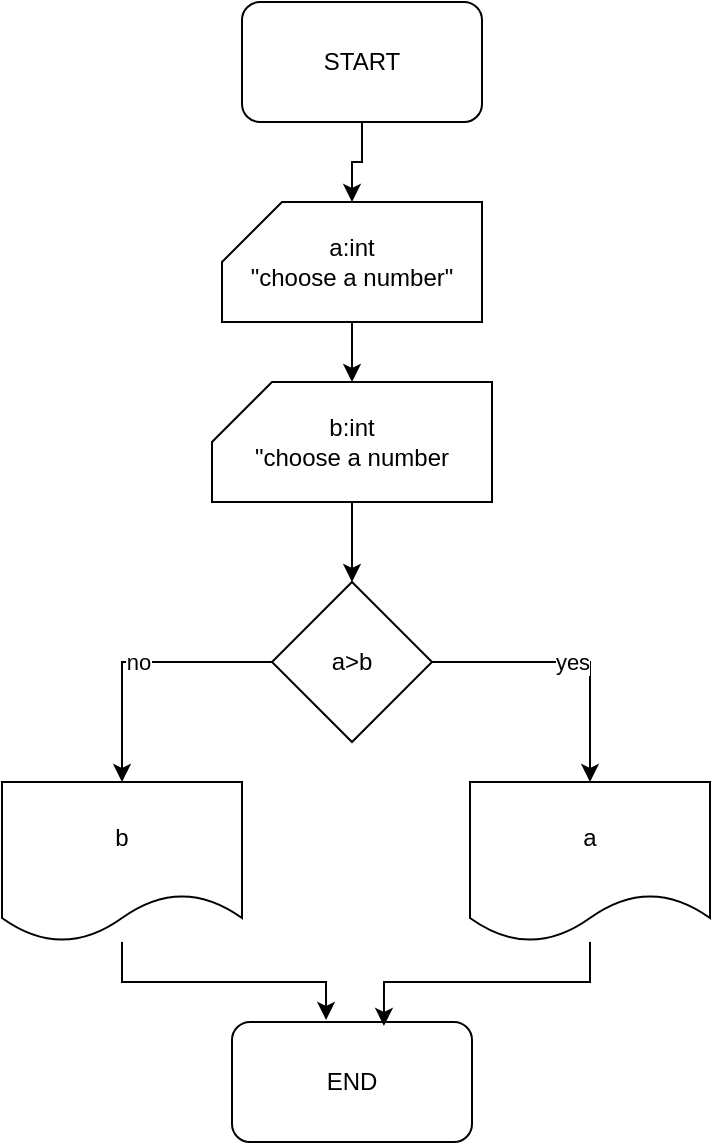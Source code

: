 <mxfile version="20.5.3" type="embed"><diagram id="23iRSUPoRavnBvh4doch" name="Page-1"><mxGraphModel dx="707" dy="750" grid="1" gridSize="10" guides="1" tooltips="1" connect="1" arrows="1" fold="1" page="1" pageScale="1" pageWidth="827" pageHeight="1169" math="0" shadow="0"><root><mxCell id="0"/><mxCell id="1" parent="0"/><mxCell id="2" value="END" style="rounded=1;whiteSpace=wrap;html=1;" vertex="1" parent="1"><mxGeometry x="295" y="620" width="120" height="60" as="geometry"/></mxCell><mxCell id="9" value="" style="edgeStyle=orthogonalEdgeStyle;rounded=0;orthogonalLoop=1;jettySize=auto;html=1;" edge="1" parent="1" source="3" target="5"><mxGeometry relative="1" as="geometry"/></mxCell><mxCell id="3" value="START" style="rounded=1;whiteSpace=wrap;html=1;" vertex="1" parent="1"><mxGeometry x="300" y="110" width="120" height="60" as="geometry"/></mxCell><mxCell id="11" value="" style="edgeStyle=orthogonalEdgeStyle;rounded=0;orthogonalLoop=1;jettySize=auto;html=1;" edge="1" parent="1" source="4" target="6"><mxGeometry relative="1" as="geometry"/></mxCell><mxCell id="4" value="b:int&lt;br&gt;&quot;choose a number" style="shape=card;whiteSpace=wrap;html=1;" vertex="1" parent="1"><mxGeometry x="285" y="300" width="140" height="60" as="geometry"/></mxCell><mxCell id="10" value="" style="edgeStyle=orthogonalEdgeStyle;rounded=0;orthogonalLoop=1;jettySize=auto;html=1;" edge="1" parent="1" source="5" target="4"><mxGeometry relative="1" as="geometry"/></mxCell><mxCell id="5" value="a:int&lt;br&gt;&quot;choose a number&quot;" style="shape=card;whiteSpace=wrap;html=1;" vertex="1" parent="1"><mxGeometry x="290" y="210" width="130" height="60" as="geometry"/></mxCell><mxCell id="13" value="yes" style="edgeStyle=orthogonalEdgeStyle;rounded=0;orthogonalLoop=1;jettySize=auto;html=1;entryX=0.5;entryY=0;entryDx=0;entryDy=0;" edge="1" parent="1" source="6" target="8"><mxGeometry relative="1" as="geometry"><mxPoint x="450" y="440" as="targetPoint"/></mxGeometry></mxCell><mxCell id="14" value="no" style="edgeStyle=orthogonalEdgeStyle;rounded=0;orthogonalLoop=1;jettySize=auto;html=1;entryX=0.5;entryY=0;entryDx=0;entryDy=0;" edge="1" parent="1" source="6" target="7"><mxGeometry relative="1" as="geometry"/></mxCell><mxCell id="6" value="a&amp;gt;b" style="rhombus;whiteSpace=wrap;html=1;" vertex="1" parent="1"><mxGeometry x="315" y="400" width="80" height="80" as="geometry"/></mxCell><mxCell id="17" style="edgeStyle=orthogonalEdgeStyle;rounded=0;orthogonalLoop=1;jettySize=auto;html=1;entryX=0.392;entryY=-0.017;entryDx=0;entryDy=0;entryPerimeter=0;" edge="1" parent="1" source="7" target="2"><mxGeometry relative="1" as="geometry"><mxPoint x="320" y="610" as="targetPoint"/></mxGeometry></mxCell><mxCell id="7" value="b" style="shape=document;whiteSpace=wrap;html=1;boundedLbl=1;" vertex="1" parent="1"><mxGeometry x="180" y="500" width="120" height="80" as="geometry"/></mxCell><mxCell id="16" style="edgeStyle=orthogonalEdgeStyle;rounded=0;orthogonalLoop=1;jettySize=auto;html=1;entryX=0.633;entryY=0.033;entryDx=0;entryDy=0;entryPerimeter=0;" edge="1" parent="1" source="8" target="2"><mxGeometry relative="1" as="geometry"><mxPoint x="380" y="570" as="targetPoint"/></mxGeometry></mxCell><mxCell id="8" value="a" style="shape=document;whiteSpace=wrap;html=1;boundedLbl=1;" vertex="1" parent="1"><mxGeometry x="414" y="500" width="120" height="80" as="geometry"/></mxCell></root></mxGraphModel></diagram></mxfile>